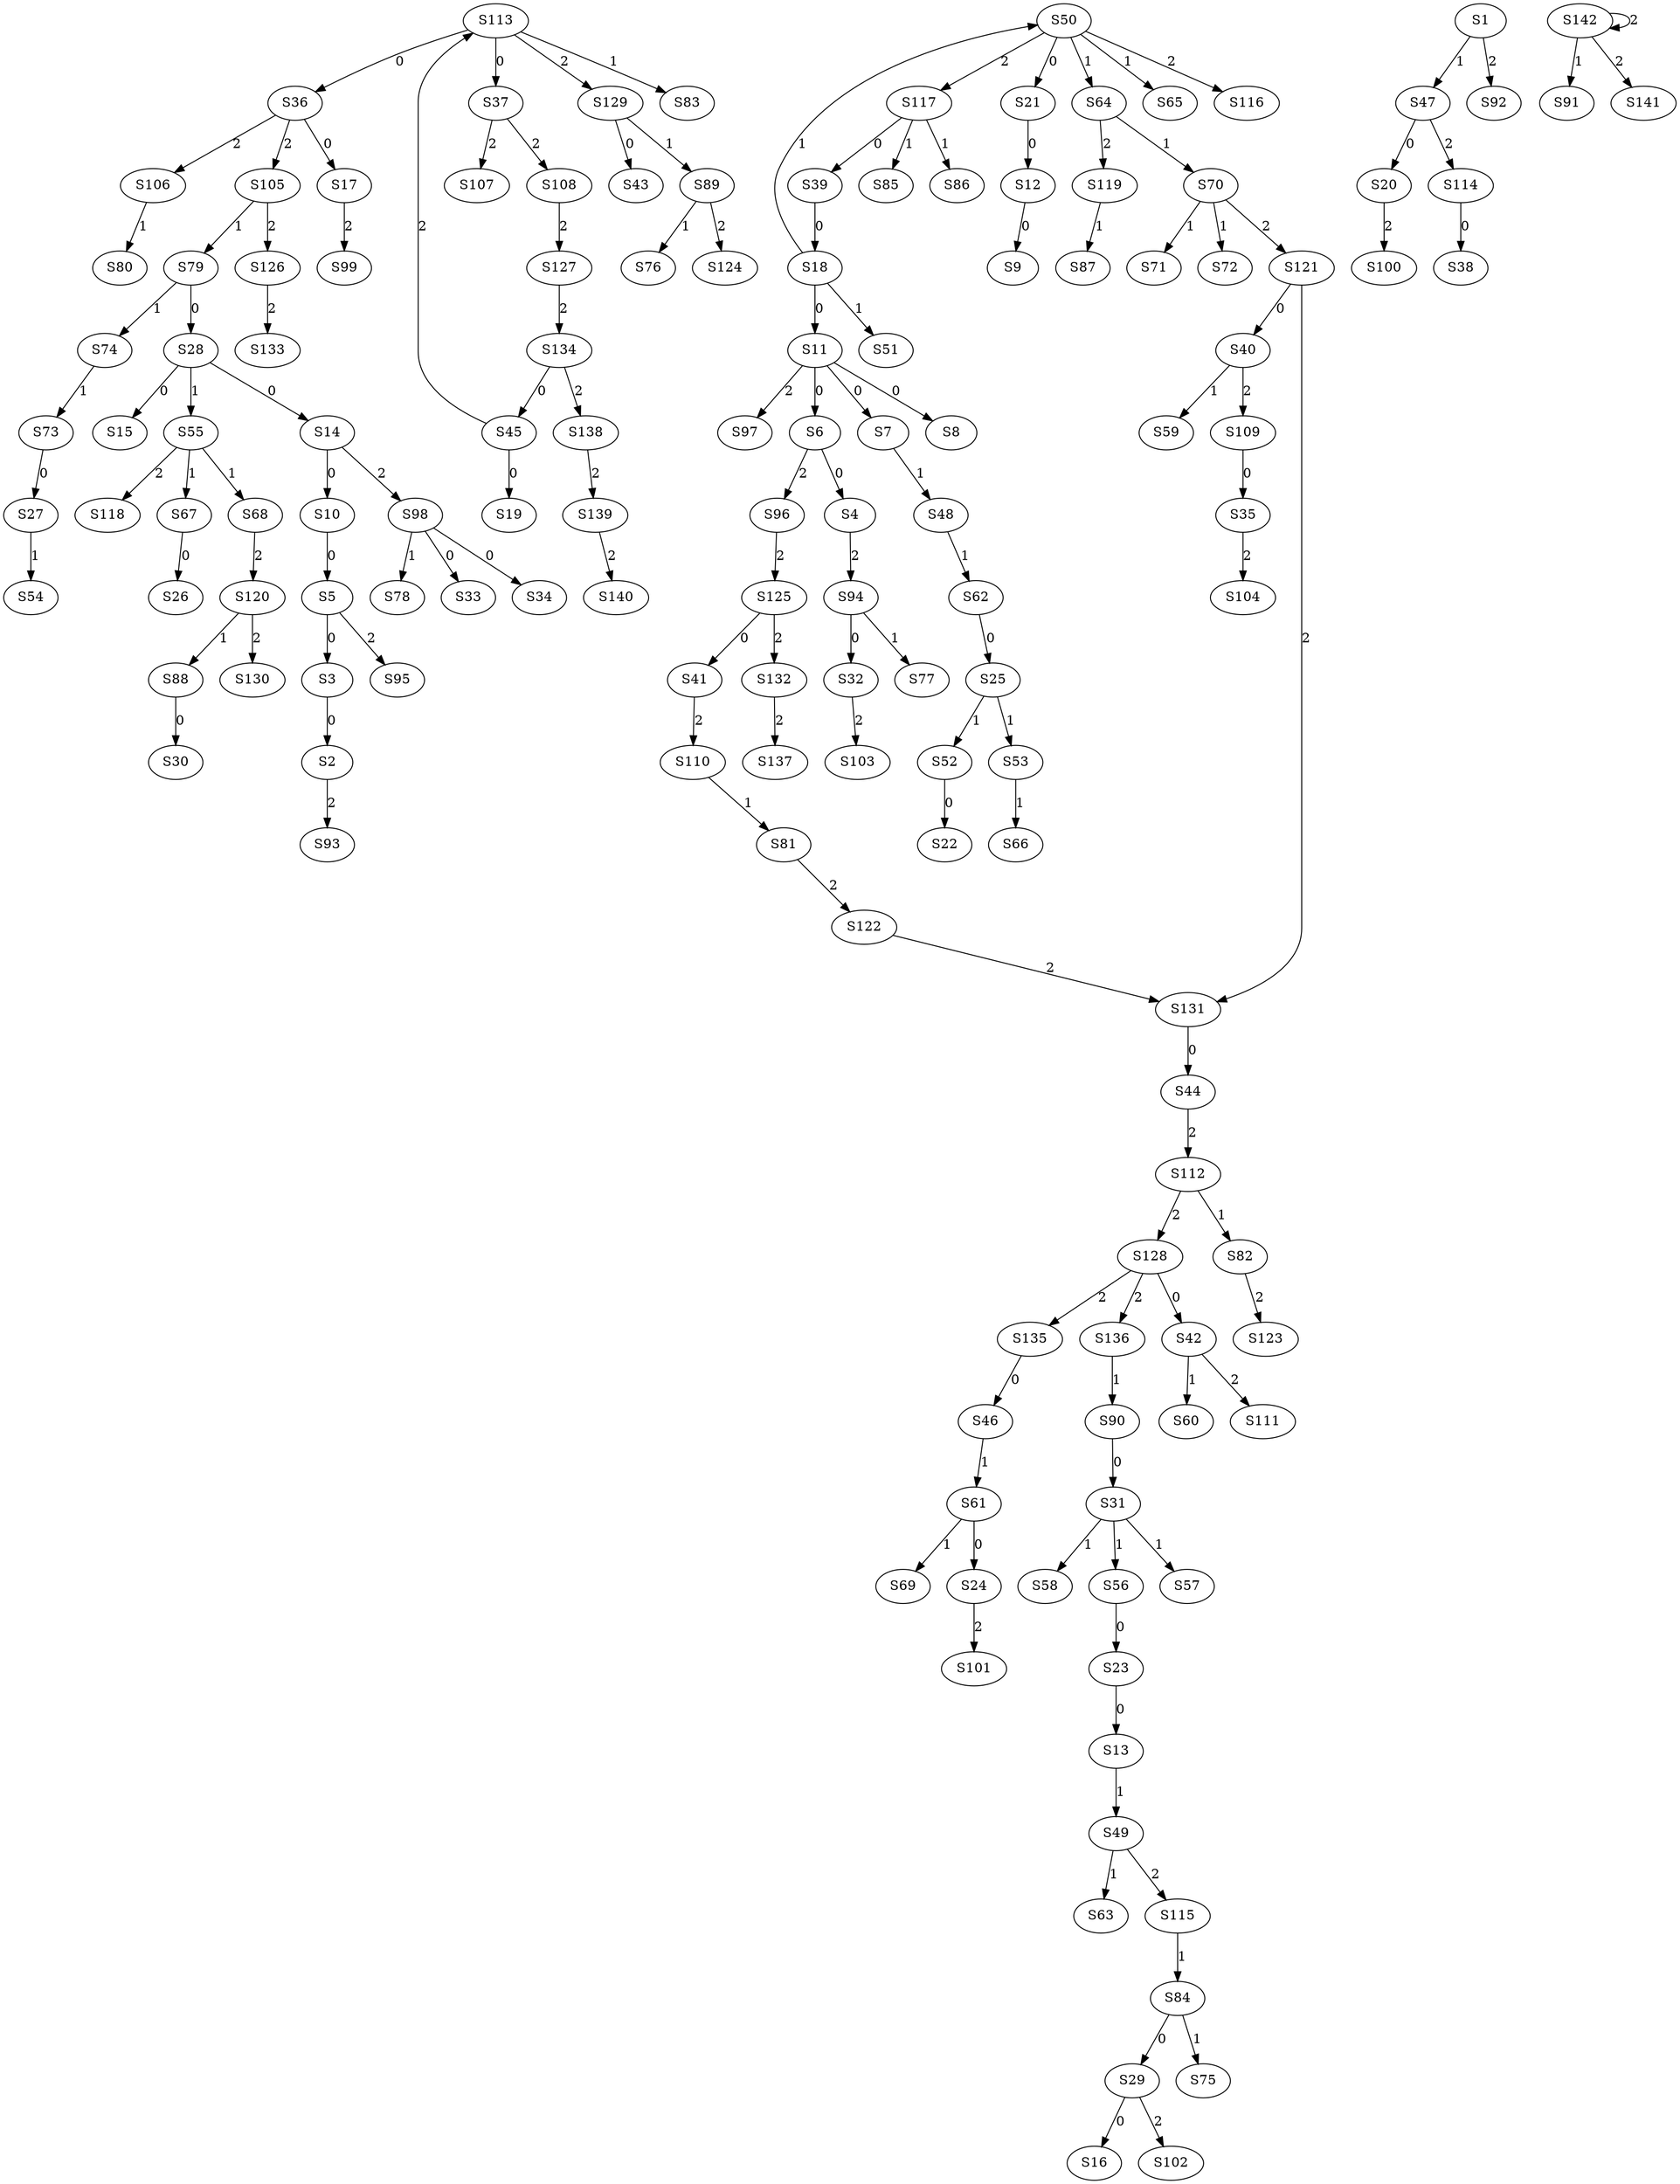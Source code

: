strict digraph {
	S3 -> S2 [ label = 0 ];
	S5 -> S3 [ label = 0 ];
	S6 -> S4 [ label = 0 ];
	S10 -> S5 [ label = 0 ];
	S11 -> S6 [ label = 0 ];
	S11 -> S7 [ label = 0 ];
	S11 -> S8 [ label = 0 ];
	S12 -> S9 [ label = 0 ];
	S14 -> S10 [ label = 0 ];
	S18 -> S11 [ label = 0 ];
	S21 -> S12 [ label = 0 ];
	S23 -> S13 [ label = 0 ];
	S28 -> S14 [ label = 0 ];
	S28 -> S15 [ label = 0 ];
	S29 -> S16 [ label = 0 ];
	S36 -> S17 [ label = 0 ];
	S39 -> S18 [ label = 0 ];
	S45 -> S19 [ label = 0 ];
	S47 -> S20 [ label = 0 ];
	S50 -> S21 [ label = 0 ];
	S52 -> S22 [ label = 0 ];
	S56 -> S23 [ label = 0 ];
	S61 -> S24 [ label = 0 ];
	S62 -> S25 [ label = 0 ];
	S67 -> S26 [ label = 0 ];
	S73 -> S27 [ label = 0 ];
	S79 -> S28 [ label = 0 ];
	S84 -> S29 [ label = 0 ];
	S88 -> S30 [ label = 0 ];
	S90 -> S31 [ label = 0 ];
	S94 -> S32 [ label = 0 ];
	S98 -> S33 [ label = 0 ];
	S98 -> S34 [ label = 0 ];
	S109 -> S35 [ label = 0 ];
	S113 -> S36 [ label = 0 ];
	S113 -> S37 [ label = 0 ];
	S114 -> S38 [ label = 0 ];
	S117 -> S39 [ label = 0 ];
	S121 -> S40 [ label = 0 ];
	S125 -> S41 [ label = 0 ];
	S128 -> S42 [ label = 0 ];
	S129 -> S43 [ label = 0 ];
	S131 -> S44 [ label = 0 ];
	S134 -> S45 [ label = 0 ];
	S135 -> S46 [ label = 0 ];
	S1 -> S47 [ label = 1 ];
	S7 -> S48 [ label = 1 ];
	S13 -> S49 [ label = 1 ];
	S18 -> S50 [ label = 1 ];
	S18 -> S51 [ label = 1 ];
	S25 -> S52 [ label = 1 ];
	S25 -> S53 [ label = 1 ];
	S27 -> S54 [ label = 1 ];
	S28 -> S55 [ label = 1 ];
	S31 -> S56 [ label = 1 ];
	S31 -> S57 [ label = 1 ];
	S31 -> S58 [ label = 1 ];
	S40 -> S59 [ label = 1 ];
	S42 -> S60 [ label = 1 ];
	S46 -> S61 [ label = 1 ];
	S48 -> S62 [ label = 1 ];
	S49 -> S63 [ label = 1 ];
	S50 -> S64 [ label = 1 ];
	S50 -> S65 [ label = 1 ];
	S53 -> S66 [ label = 1 ];
	S55 -> S67 [ label = 1 ];
	S55 -> S68 [ label = 1 ];
	S61 -> S69 [ label = 1 ];
	S64 -> S70 [ label = 1 ];
	S70 -> S71 [ label = 1 ];
	S70 -> S72 [ label = 1 ];
	S74 -> S73 [ label = 1 ];
	S79 -> S74 [ label = 1 ];
	S84 -> S75 [ label = 1 ];
	S89 -> S76 [ label = 1 ];
	S94 -> S77 [ label = 1 ];
	S98 -> S78 [ label = 1 ];
	S105 -> S79 [ label = 1 ];
	S106 -> S80 [ label = 1 ];
	S110 -> S81 [ label = 1 ];
	S112 -> S82 [ label = 1 ];
	S113 -> S83 [ label = 1 ];
	S115 -> S84 [ label = 1 ];
	S117 -> S85 [ label = 1 ];
	S117 -> S86 [ label = 1 ];
	S119 -> S87 [ label = 1 ];
	S120 -> S88 [ label = 1 ];
	S129 -> S89 [ label = 1 ];
	S136 -> S90 [ label = 1 ];
	S142 -> S91 [ label = 1 ];
	S1 -> S92 [ label = 2 ];
	S2 -> S93 [ label = 2 ];
	S4 -> S94 [ label = 2 ];
	S5 -> S95 [ label = 2 ];
	S6 -> S96 [ label = 2 ];
	S11 -> S97 [ label = 2 ];
	S14 -> S98 [ label = 2 ];
	S17 -> S99 [ label = 2 ];
	S20 -> S100 [ label = 2 ];
	S24 -> S101 [ label = 2 ];
	S29 -> S102 [ label = 2 ];
	S32 -> S103 [ label = 2 ];
	S35 -> S104 [ label = 2 ];
	S36 -> S105 [ label = 2 ];
	S36 -> S106 [ label = 2 ];
	S37 -> S107 [ label = 2 ];
	S37 -> S108 [ label = 2 ];
	S40 -> S109 [ label = 2 ];
	S41 -> S110 [ label = 2 ];
	S42 -> S111 [ label = 2 ];
	S44 -> S112 [ label = 2 ];
	S45 -> S113 [ label = 2 ];
	S47 -> S114 [ label = 2 ];
	S49 -> S115 [ label = 2 ];
	S50 -> S116 [ label = 2 ];
	S50 -> S117 [ label = 2 ];
	S55 -> S118 [ label = 2 ];
	S64 -> S119 [ label = 2 ];
	S68 -> S120 [ label = 2 ];
	S70 -> S121 [ label = 2 ];
	S81 -> S122 [ label = 2 ];
	S82 -> S123 [ label = 2 ];
	S89 -> S124 [ label = 2 ];
	S96 -> S125 [ label = 2 ];
	S105 -> S126 [ label = 2 ];
	S108 -> S127 [ label = 2 ];
	S112 -> S128 [ label = 2 ];
	S113 -> S129 [ label = 2 ];
	S120 -> S130 [ label = 2 ];
	S121 -> S131 [ label = 2 ];
	S125 -> S132 [ label = 2 ];
	S126 -> S133 [ label = 2 ];
	S127 -> S134 [ label = 2 ];
	S128 -> S135 [ label = 2 ];
	S128 -> S136 [ label = 2 ];
	S132 -> S137 [ label = 2 ];
	S134 -> S138 [ label = 2 ];
	S138 -> S139 [ label = 2 ];
	S139 -> S140 [ label = 2 ];
	S142 -> S141 [ label = 2 ];
	S142 -> S142 [ label = 2 ];
	S122 -> S131 [ label = 2 ];
}